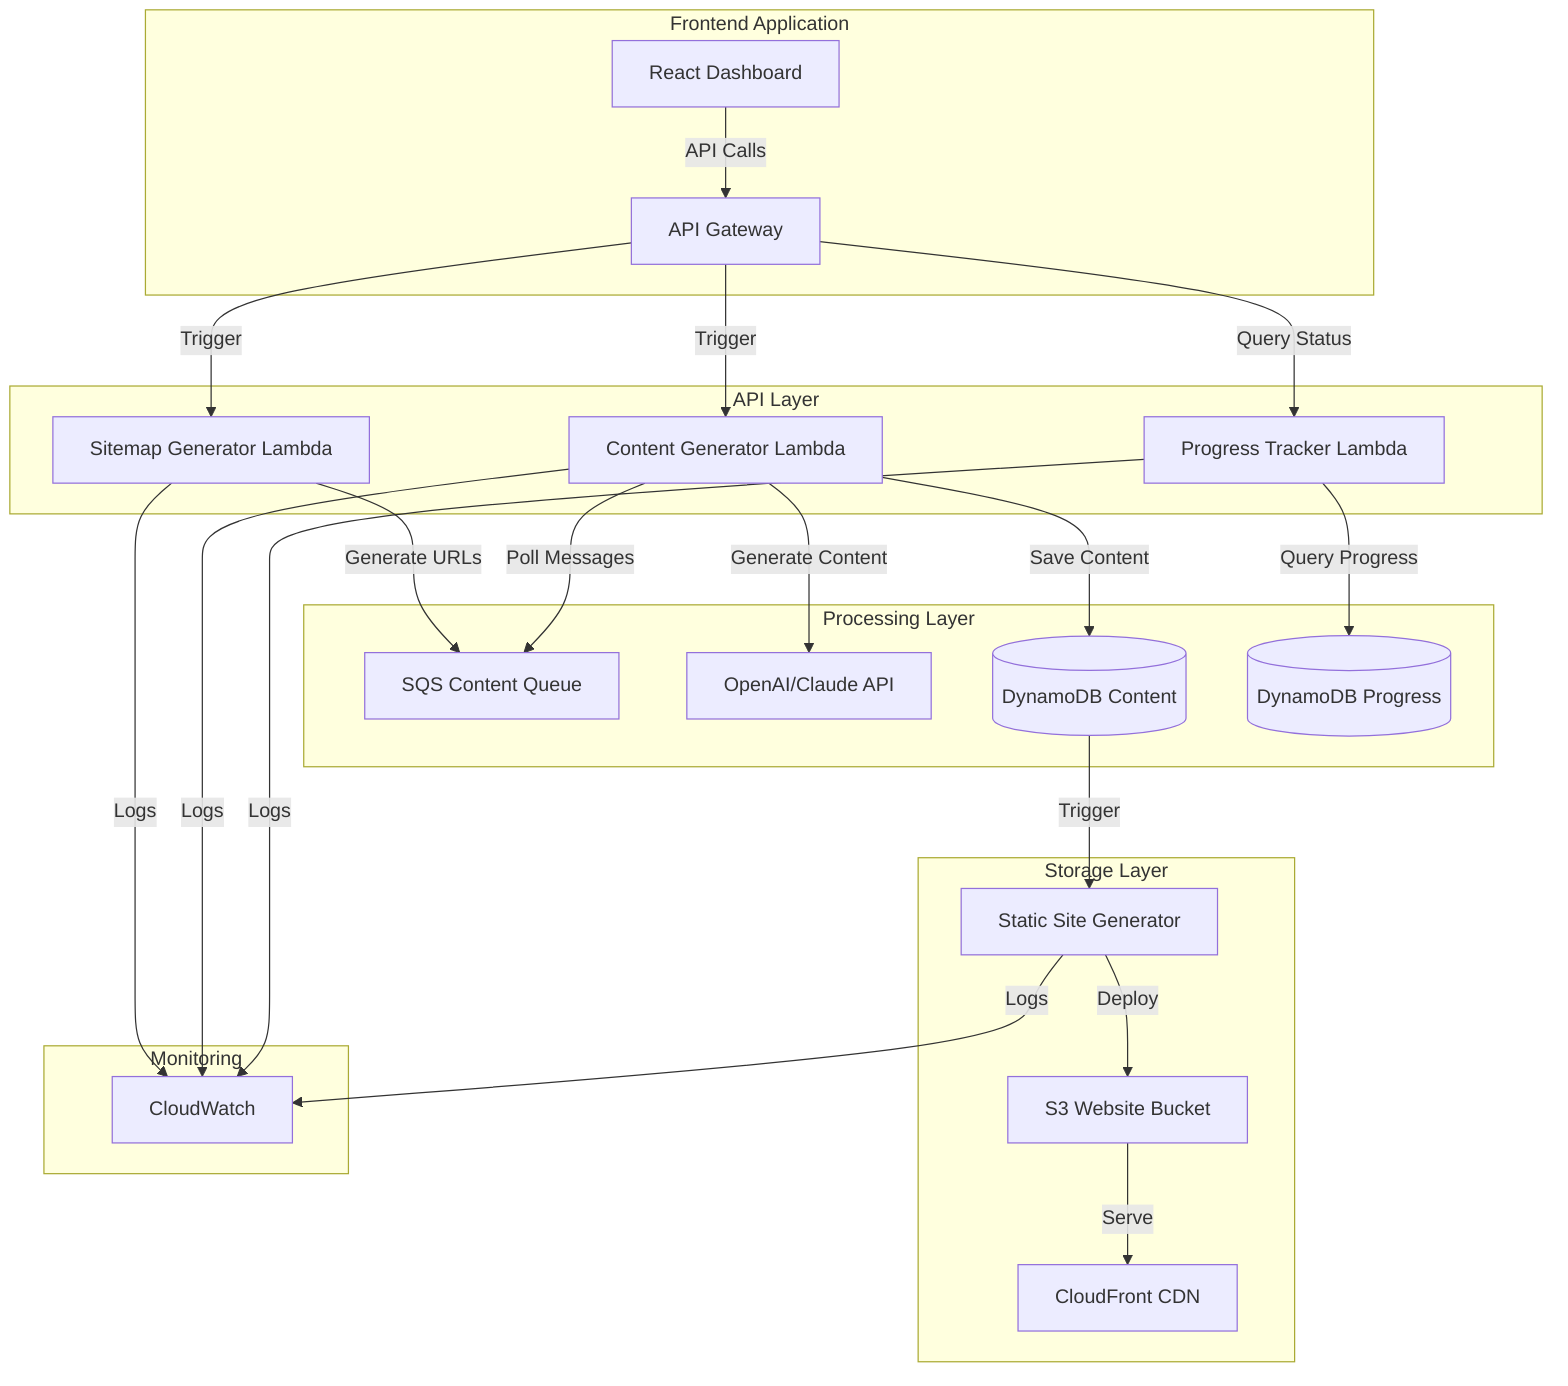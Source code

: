 flowchart TD
    subgraph "Frontend Application"
        R[React Dashboard]
        R -->|API Calls| AG[API Gateway]
    end

    subgraph "API Layer"
        AG -->|Trigger| L1[Sitemap Generator Lambda]
        AG -->|Trigger| L2[Content Generator Lambda]
        AG -->|Query Status| L3[Progress Tracker Lambda]
    end

    subgraph "Processing Layer"
        L1 -->|Generate URLs| Q1[SQS Content Queue]
        L2 -->|Poll Messages| Q1
        L2 -->|Generate Content| AI[OpenAI/Claude API]
        L2 -->|Save Content| DB1[(DynamoDB Content)]
        L3 -->|Query Progress| DB2[(DynamoDB Progress)]
    end

    subgraph "Storage Layer"
        DB1 -->|Trigger| L4[Static Site Generator]
        L4 -->|Deploy| S3[S3 Website Bucket]
        S3 -->|Serve| CF[CloudFront CDN]
    end

    subgraph "Monitoring"
        CW[CloudWatch]
        L1 & L2 & L3 & L4 -->|Logs| CW
    end
